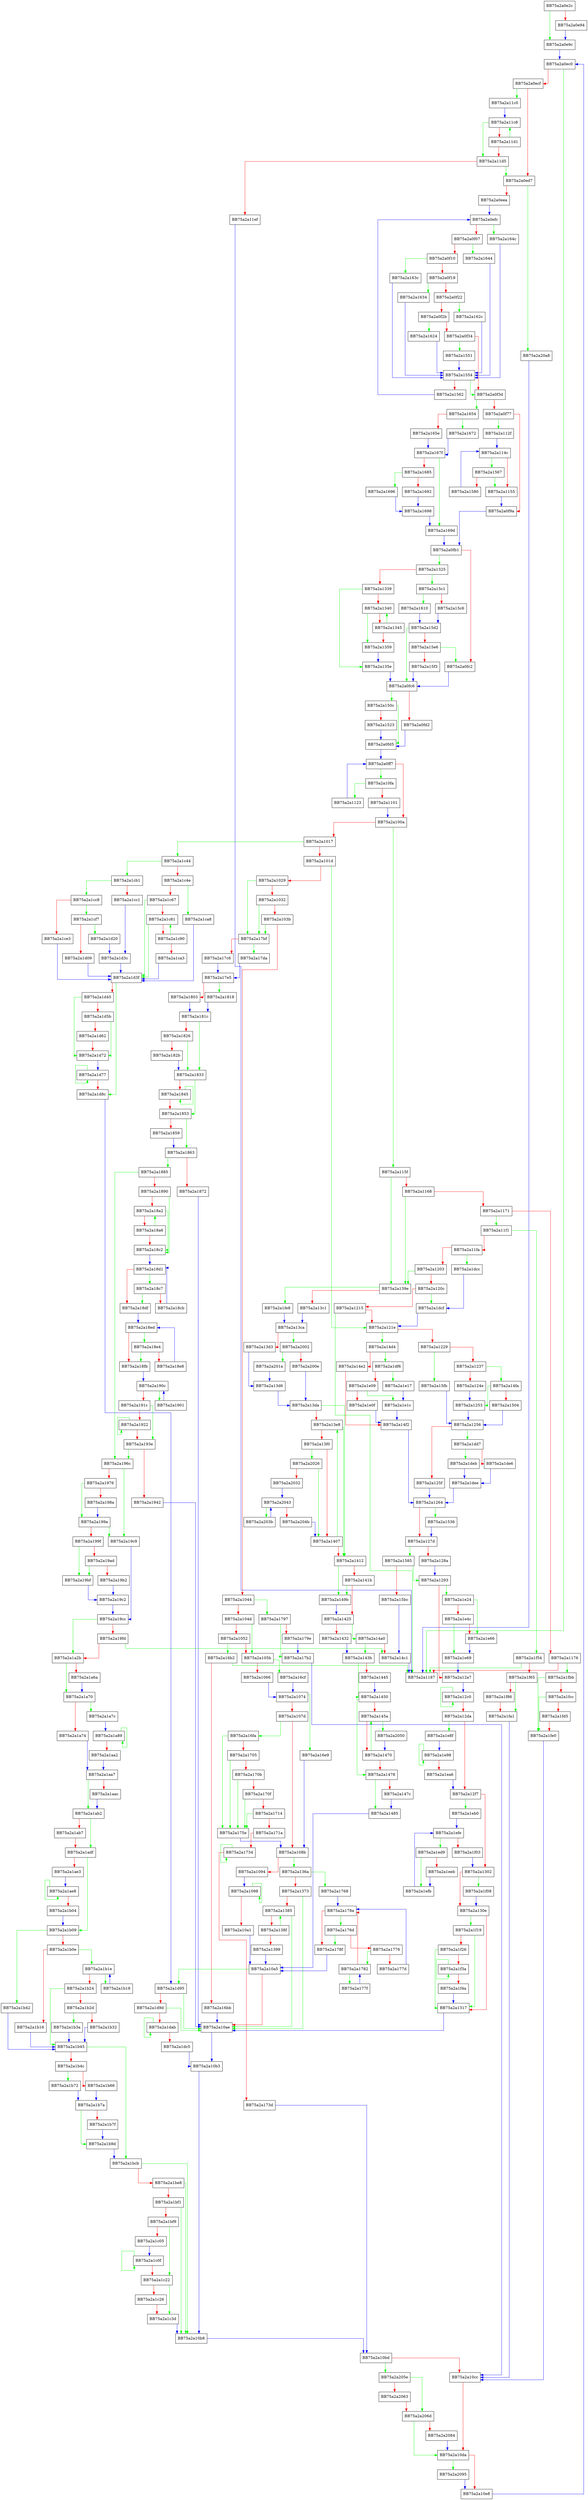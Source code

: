 digraph sqlite3_str_vappendf {
  node [shape="box"];
  graph [splines=ortho];
  BB75a2a0e2c -> BB75a2a0e9c [color="green"];
  BB75a2a0e2c -> BB75a2a0e94 [color="red"];
  BB75a2a0e94 -> BB75a2a0e9c [color="blue"];
  BB75a2a0e9c -> BB75a2a0ec0 [color="blue"];
  BB75a2a0ec0 -> BB75a2a1187 [color="green"];
  BB75a2a0ec0 -> BB75a2a0ecf [color="red"];
  BB75a2a0ecf -> BB75a2a11c0 [color="green"];
  BB75a2a0ecf -> BB75a2a0ed7 [color="red"];
  BB75a2a0ed7 -> BB75a2a20a8 [color="green"];
  BB75a2a0ed7 -> BB75a2a0eea [color="red"];
  BB75a2a0eea -> BB75a2a0efc [color="blue"];
  BB75a2a0efc -> BB75a2a164c [color="green"];
  BB75a2a0efc -> BB75a2a0f07 [color="red"];
  BB75a2a0f07 -> BB75a2a1644 [color="green"];
  BB75a2a0f07 -> BB75a2a0f10 [color="red"];
  BB75a2a0f10 -> BB75a2a163c [color="green"];
  BB75a2a0f10 -> BB75a2a0f19 [color="red"];
  BB75a2a0f19 -> BB75a2a1634 [color="green"];
  BB75a2a0f19 -> BB75a2a0f22 [color="red"];
  BB75a2a0f22 -> BB75a2a162c [color="green"];
  BB75a2a0f22 -> BB75a2a0f2b [color="red"];
  BB75a2a0f2b -> BB75a2a1624 [color="green"];
  BB75a2a0f2b -> BB75a2a0f34 [color="red"];
  BB75a2a0f34 -> BB75a2a1551 [color="green"];
  BB75a2a0f34 -> BB75a2a0f3d [color="red"];
  BB75a2a0f3d -> BB75a2a1654 [color="green"];
  BB75a2a0f3d -> BB75a2a0f77 [color="red"];
  BB75a2a0f77 -> BB75a2a112f [color="green"];
  BB75a2a0f77 -> BB75a2a0f9a [color="red"];
  BB75a2a0f9a -> BB75a2a0fb1 [color="blue"];
  BB75a2a0fb1 -> BB75a2a1325 [color="green"];
  BB75a2a0fb1 -> BB75a2a0fc2 [color="red"];
  BB75a2a0fc2 -> BB75a2a0fc6 [color="blue"];
  BB75a2a0fc6 -> BB75a2a150c [color="green"];
  BB75a2a0fc6 -> BB75a2a0fd2 [color="red"];
  BB75a2a0fd2 -> BB75a2a0fd5 [color="blue"];
  BB75a2a0fd5 -> BB75a2a0ff7 [color="blue"];
  BB75a2a0ff7 -> BB75a2a10fa [color="green"];
  BB75a2a0ff7 -> BB75a2a100a [color="red"];
  BB75a2a100a -> BB75a2a115f [color="green"];
  BB75a2a100a -> BB75a2a1017 [color="red"];
  BB75a2a1017 -> BB75a2a1c44 [color="green"];
  BB75a2a1017 -> BB75a2a101d [color="red"];
  BB75a2a101d -> BB75a2a121e [color="green"];
  BB75a2a101d -> BB75a2a1029 [color="red"];
  BB75a2a1029 -> BB75a2a17bf [color="green"];
  BB75a2a1029 -> BB75a2a1032 [color="red"];
  BB75a2a1032 -> BB75a2a17bf [color="green"];
  BB75a2a1032 -> BB75a2a103b [color="red"];
  BB75a2a103b -> BB75a2a17bf [color="green"];
  BB75a2a103b -> BB75a2a1044 [color="red"];
  BB75a2a1044 -> BB75a2a1797 [color="green"];
  BB75a2a1044 -> BB75a2a104d [color="red"];
  BB75a2a104d -> BB75a2a105b [color="green"];
  BB75a2a104d -> BB75a2a1052 [color="red"];
  BB75a2a1052 -> BB75a2a16b2 [color="green"];
  BB75a2a1052 -> BB75a2a105b [color="red"];
  BB75a2a105b -> BB75a2a16cf [color="green"];
  BB75a2a105b -> BB75a2a1066 [color="red"];
  BB75a2a1066 -> BB75a2a1074 [color="blue"];
  BB75a2a1074 -> BB75a2a16e9 [color="green"];
  BB75a2a1074 -> BB75a2a107d [color="red"];
  BB75a2a107d -> BB75a2a16fa [color="green"];
  BB75a2a107d -> BB75a2a108b [color="red"];
  BB75a2a108b -> BB75a2a136a [color="green"];
  BB75a2a108b -> BB75a2a1094 [color="red"];
  BB75a2a1094 -> BB75a2a1098 [color="blue"];
  BB75a2a1098 -> BB75a2a1098 [color="green"];
  BB75a2a1098 -> BB75a2a10a1 [color="red"];
  BB75a2a10a1 -> BB75a2a10a5 [color="blue"];
  BB75a2a10a5 -> BB75a2a1d95 [color="green"];
  BB75a2a10a5 -> BB75a2a10ae [color="red"];
  BB75a2a10ae -> BB75a2a10b3 [color="blue"];
  BB75a2a10b3 -> BB75a2a10b8 [color="blue"];
  BB75a2a10b8 -> BB75a2a10bd [color="blue"];
  BB75a2a10bd -> BB75a2a205e [color="green"];
  BB75a2a10bd -> BB75a2a10cc [color="red"];
  BB75a2a10cc -> BB75a2a10da [color="red"];
  BB75a2a10da -> BB75a2a2095 [color="green"];
  BB75a2a10da -> BB75a2a10e8 [color="red"];
  BB75a2a10e8 -> BB75a2a0ec0 [color="blue"];
  BB75a2a10fa -> BB75a2a1123 [color="green"];
  BB75a2a10fa -> BB75a2a1101 [color="red"];
  BB75a2a1101 -> BB75a2a100a [color="blue"];
  BB75a2a1123 -> BB75a2a0ff7 [color="blue"];
  BB75a2a112f -> BB75a2a114c [color="blue"];
  BB75a2a114c -> BB75a2a1567 [color="green"];
  BB75a2a114c -> BB75a2a1155 [color="red"];
  BB75a2a1155 -> BB75a2a0f9a [color="blue"];
  BB75a2a115f -> BB75a2a139e [color="green"];
  BB75a2a115f -> BB75a2a1168 [color="red"];
  BB75a2a1168 -> BB75a2a139e [color="green"];
  BB75a2a1168 -> BB75a2a1171 [color="red"];
  BB75a2a1171 -> BB75a2a11f1 [color="green"];
  BB75a2a1171 -> BB75a2a1176 [color="red"];
  BB75a2a1176 -> BB75a2a1fbb [color="green"];
  BB75a2a1176 -> BB75a2a1187 [color="red"];
  BB75a2a11c0 -> BB75a2a11c8 [color="blue"];
  BB75a2a11c8 -> BB75a2a11d5 [color="green"];
  BB75a2a11c8 -> BB75a2a11d1 [color="red"];
  BB75a2a11d1 -> BB75a2a11c8 [color="green"];
  BB75a2a11d1 -> BB75a2a11d5 [color="red"];
  BB75a2a11d5 -> BB75a2a0ed7 [color="green"];
  BB75a2a11d5 -> BB75a2a11ef [color="red"];
  BB75a2a11ef -> BB75a2a1187 [color="blue"];
  BB75a2a11f1 -> BB75a2a1f54 [color="green"];
  BB75a2a11f1 -> BB75a2a11fa [color="red"];
  BB75a2a11fa -> BB75a2a1dcc [color="green"];
  BB75a2a11fa -> BB75a2a1203 [color="red"];
  BB75a2a1203 -> BB75a2a139e [color="green"];
  BB75a2a1203 -> BB75a2a120c [color="red"];
  BB75a2a120c -> BB75a2a1dcf [color="green"];
  BB75a2a120c -> BB75a2a1215 [color="red"];
  BB75a2a1215 -> BB75a2a1187 [color="green"];
  BB75a2a1215 -> BB75a2a121e [color="red"];
  BB75a2a121e -> BB75a2a14d4 [color="green"];
  BB75a2a121e -> BB75a2a1229 [color="red"];
  BB75a2a1229 -> BB75a2a15fb [color="green"];
  BB75a2a1229 -> BB75a2a1237 [color="red"];
  BB75a2a1237 -> BB75a2a14fa [color="green"];
  BB75a2a1237 -> BB75a2a124e [color="red"];
  BB75a2a124e -> BB75a2a1253 [color="blue"];
  BB75a2a1253 -> BB75a2a1256 [color="blue"];
  BB75a2a1256 -> BB75a2a1dd7 [color="green"];
  BB75a2a1256 -> BB75a2a125f [color="red"];
  BB75a2a125f -> BB75a2a1264 [color="blue"];
  BB75a2a1264 -> BB75a2a1536 [color="green"];
  BB75a2a1264 -> BB75a2a127d [color="red"];
  BB75a2a127d -> BB75a2a1585 [color="green"];
  BB75a2a127d -> BB75a2a128a [color="red"];
  BB75a2a128a -> BB75a2a1293 [color="blue"];
  BB75a2a1293 -> BB75a2a1e24 [color="green"];
  BB75a2a1293 -> BB75a2a12a7 [color="red"];
  BB75a2a12a7 -> BB75a2a12c0 [color="blue"];
  BB75a2a12c0 -> BB75a2a12c0 [color="green"];
  BB75a2a12c0 -> BB75a2a12da [color="red"];
  BB75a2a12da -> BB75a2a1e8f [color="green"];
  BB75a2a12da -> BB75a2a12f7 [color="red"];
  BB75a2a12f7 -> BB75a2a1eb0 [color="green"];
  BB75a2a12f7 -> BB75a2a1302 [color="red"];
  BB75a2a1302 -> BB75a2a1f08 [color="green"];
  BB75a2a1302 -> BB75a2a130e [color="red"];
  BB75a2a130e -> BB75a2a1f19 [color="green"];
  BB75a2a130e -> BB75a2a1317 [color="red"];
  BB75a2a1317 -> BB75a2a10ae [color="blue"];
  BB75a2a1325 -> BB75a2a15c1 [color="green"];
  BB75a2a1325 -> BB75a2a1339 [color="red"];
  BB75a2a1339 -> BB75a2a135e [color="green"];
  BB75a2a1339 -> BB75a2a1340 [color="red"];
  BB75a2a1340 -> BB75a2a1359 [color="green"];
  BB75a2a1340 -> BB75a2a1345 [color="red"];
  BB75a2a1345 -> BB75a2a1340 [color="green"];
  BB75a2a1345 -> BB75a2a1359 [color="red"];
  BB75a2a1359 -> BB75a2a135e [color="blue"];
  BB75a2a135e -> BB75a2a0fc6 [color="blue"];
  BB75a2a136a -> BB75a2a1768 [color="green"];
  BB75a2a136a -> BB75a2a1373 [color="red"];
  BB75a2a1373 -> BB75a2a10ae [color="green"];
  BB75a2a1373 -> BB75a2a1385 [color="red"];
  BB75a2a1385 -> BB75a2a10ae [color="green"];
  BB75a2a1385 -> BB75a2a138f [color="red"];
  BB75a2a138f -> BB75a2a1385 [color="green"];
  BB75a2a138f -> BB75a2a1399 [color="red"];
  BB75a2a1399 -> BB75a2a10a5 [color="blue"];
  BB75a2a139e -> BB75a2a1fe8 [color="green"];
  BB75a2a139e -> BB75a2a13c1 [color="red"];
  BB75a2a13c1 -> BB75a2a13ca [color="blue"];
  BB75a2a13ca -> BB75a2a2002 [color="green"];
  BB75a2a13ca -> BB75a2a13d3 [color="red"];
  BB75a2a13d3 -> BB75a2a13d6 [color="blue"];
  BB75a2a13d6 -> BB75a2a13da [color="blue"];
  BB75a2a13da -> BB75a2a1412 [color="green"];
  BB75a2a13da -> BB75a2a13e8 [color="red"];
  BB75a2a13e8 -> BB75a2a1412 [color="green"];
  BB75a2a13e8 -> BB75a2a13f0 [color="red"];
  BB75a2a13f0 -> BB75a2a2026 [color="green"];
  BB75a2a13f0 -> BB75a2a1407 [color="red"];
  BB75a2a1407 -> BB75a2a13e8 [color="green"];
  BB75a2a1407 -> BB75a2a1412 [color="red"];
  BB75a2a1412 -> BB75a2a149b [color="green"];
  BB75a2a1412 -> BB75a2a141b [color="red"];
  BB75a2a141b -> BB75a2a149b [color="green"];
  BB75a2a141b -> BB75a2a1425 [color="red"];
  BB75a2a1425 -> BB75a2a14a0 [color="green"];
  BB75a2a1425 -> BB75a2a1432 [color="red"];
  BB75a2a1432 -> BB75a2a143b [color="blue"];
  BB75a2a143b -> BB75a2a1450 [color="green"];
  BB75a2a143b -> BB75a2a1445 [color="red"];
  BB75a2a1445 -> BB75a2a1450 [color="blue"];
  BB75a2a1450 -> BB75a2a1478 [color="green"];
  BB75a2a1450 -> BB75a2a145a [color="red"];
  BB75a2a145a -> BB75a2a2050 [color="green"];
  BB75a2a145a -> BB75a2a1470 [color="red"];
  BB75a2a1470 -> BB75a2a145a [color="green"];
  BB75a2a1470 -> BB75a2a1478 [color="red"];
  BB75a2a1478 -> BB75a2a1485 [color="green"];
  BB75a2a1478 -> BB75a2a147c [color="red"];
  BB75a2a147c -> BB75a2a1485 [color="blue"];
  BB75a2a1485 -> BB75a2a10a5 [color="blue"];
  BB75a2a149b -> BB75a2a1425 [color="blue"];
  BB75a2a14a0 -> BB75a2a143b [color="green"];
  BB75a2a14a0 -> BB75a2a14c1 [color="red"];
  BB75a2a14c1 -> BB75a2a1187 [color="blue"];
  BB75a2a14d4 -> BB75a2a1df6 [color="green"];
  BB75a2a14d4 -> BB75a2a14e2 [color="red"];
  BB75a2a14e2 -> BB75a2a14f2 [color="red"];
  BB75a2a14f2 -> BB75a2a1264 [color="blue"];
  BB75a2a14fa -> BB75a2a1253 [color="green"];
  BB75a2a14fa -> BB75a2a1504 [color="red"];
  BB75a2a1504 -> BB75a2a1256 [color="blue"];
  BB75a2a150c -> BB75a2a0fd5 [color="green"];
  BB75a2a150c -> BB75a2a1523 [color="red"];
  BB75a2a1523 -> BB75a2a0fd5 [color="blue"];
  BB75a2a1536 -> BB75a2a127d [color="blue"];
  BB75a2a1551 -> BB75a2a1554 [color="blue"];
  BB75a2a1554 -> BB75a2a0f3d [color="green"];
  BB75a2a1554 -> BB75a2a1562 [color="red"];
  BB75a2a1562 -> BB75a2a0efc [color="blue"];
  BB75a2a1567 -> BB75a2a1155 [color="green"];
  BB75a2a1567 -> BB75a2a1580 [color="red"];
  BB75a2a1580 -> BB75a2a114c [color="blue"];
  BB75a2a1585 -> BB75a2a1293 [color="green"];
  BB75a2a1585 -> BB75a2a15bc [color="red"];
  BB75a2a15bc -> BB75a2a14c1 [color="blue"];
  BB75a2a15c1 -> BB75a2a1610 [color="green"];
  BB75a2a15c1 -> BB75a2a15c6 [color="red"];
  BB75a2a15c6 -> BB75a2a15d2 [color="blue"];
  BB75a2a15d2 -> BB75a2a0fc6 [color="green"];
  BB75a2a15d2 -> BB75a2a15e6 [color="red"];
  BB75a2a15e6 -> BB75a2a0fc2 [color="green"];
  BB75a2a15e6 -> BB75a2a15f3 [color="red"];
  BB75a2a15f3 -> BB75a2a0fc6 [color="blue"];
  BB75a2a15fb -> BB75a2a1256 [color="blue"];
  BB75a2a1610 -> BB75a2a15d2 [color="blue"];
  BB75a2a1624 -> BB75a2a1554 [color="blue"];
  BB75a2a162c -> BB75a2a1554 [color="blue"];
  BB75a2a1634 -> BB75a2a1554 [color="blue"];
  BB75a2a163c -> BB75a2a1554 [color="blue"];
  BB75a2a1644 -> BB75a2a1554 [color="blue"];
  BB75a2a164c -> BB75a2a1554 [color="blue"];
  BB75a2a1654 -> BB75a2a1672 [color="green"];
  BB75a2a1654 -> BB75a2a165e [color="red"];
  BB75a2a165e -> BB75a2a167f [color="blue"];
  BB75a2a1672 -> BB75a2a167f [color="blue"];
  BB75a2a167f -> BB75a2a169d [color="green"];
  BB75a2a167f -> BB75a2a1685 [color="red"];
  BB75a2a1685 -> BB75a2a1696 [color="green"];
  BB75a2a1685 -> BB75a2a1692 [color="red"];
  BB75a2a1692 -> BB75a2a1698 [color="blue"];
  BB75a2a1696 -> BB75a2a1698 [color="blue"];
  BB75a2a1698 -> BB75a2a169d [color="blue"];
  BB75a2a169d -> BB75a2a0fb1 [color="blue"];
  BB75a2a16b2 -> BB75a2a1187 [color="green"];
  BB75a2a16b2 -> BB75a2a16bb [color="red"];
  BB75a2a16bb -> BB75a2a10ae [color="blue"];
  BB75a2a16cf -> BB75a2a1074 [color="blue"];
  BB75a2a16e9 -> BB75a2a108b [color="blue"];
  BB75a2a16fa -> BB75a2a175e [color="green"];
  BB75a2a16fa -> BB75a2a1705 [color="red"];
  BB75a2a1705 -> BB75a2a175e [color="green"];
  BB75a2a1705 -> BB75a2a170b [color="red"];
  BB75a2a170b -> BB75a2a175e [color="green"];
  BB75a2a170b -> BB75a2a170f [color="red"];
  BB75a2a170f -> BB75a2a175e [color="green"];
  BB75a2a170f -> BB75a2a1714 [color="red"];
  BB75a2a1714 -> BB75a2a175e [color="green"];
  BB75a2a1714 -> BB75a2a171a [color="red"];
  BB75a2a171a -> BB75a2a1734 [color="red"];
  BB75a2a1734 -> BB75a2a1734 [color="green"];
  BB75a2a1734 -> BB75a2a173d [color="red"];
  BB75a2a173d -> BB75a2a10bd [color="blue"];
  BB75a2a175e -> BB75a2a108b [color="blue"];
  BB75a2a1768 -> BB75a2a178a [color="blue"];
  BB75a2a176d -> BB75a2a178f [color="green"];
  BB75a2a176d -> BB75a2a1776 [color="red"];
  BB75a2a1776 -> BB75a2a1782 [color="green"];
  BB75a2a1776 -> BB75a2a177d [color="red"];
  BB75a2a177d -> BB75a2a178a [color="blue"];
  BB75a2a177f -> BB75a2a1782 [color="blue"];
  BB75a2a1782 -> BB75a2a177f [color="green"];
  BB75a2a1782 -> BB75a2a178a [color="red"];
  BB75a2a178a -> BB75a2a176d [color="green"];
  BB75a2a178a -> BB75a2a178f [color="red"];
  BB75a2a178f -> BB75a2a10a5 [color="blue"];
  BB75a2a1797 -> BB75a2a17b2 [color="green"];
  BB75a2a1797 -> BB75a2a179e [color="red"];
  BB75a2a179e -> BB75a2a17b2 [color="blue"];
  BB75a2a17b2 -> BB75a2a10cc [color="blue"];
  BB75a2a17bf -> BB75a2a17da [color="green"];
  BB75a2a17bf -> BB75a2a17c6 [color="red"];
  BB75a2a17c6 -> BB75a2a17e5 [color="blue"];
  BB75a2a17da -> BB75a2a17e5 [color="blue"];
  BB75a2a17e5 -> BB75a2a1818 [color="green"];
  BB75a2a17e5 -> BB75a2a1803 [color="red"];
  BB75a2a1803 -> BB75a2a181c [color="blue"];
  BB75a2a1818 -> BB75a2a181c [color="blue"];
  BB75a2a181c -> BB75a2a1833 [color="green"];
  BB75a2a181c -> BB75a2a1826 [color="red"];
  BB75a2a1826 -> BB75a2a1833 [color="green"];
  BB75a2a1826 -> BB75a2a182b [color="red"];
  BB75a2a182b -> BB75a2a1833 [color="blue"];
  BB75a2a1833 -> BB75a2a1853 [color="green"];
  BB75a2a1833 -> BB75a2a1845 [color="red"];
  BB75a2a1845 -> BB75a2a1845 [color="green"];
  BB75a2a1845 -> BB75a2a1853 [color="red"];
  BB75a2a1853 -> BB75a2a1863 [color="green"];
  BB75a2a1853 -> BB75a2a1859 [color="red"];
  BB75a2a1859 -> BB75a2a1863 [color="blue"];
  BB75a2a1863 -> BB75a2a1885 [color="green"];
  BB75a2a1863 -> BB75a2a1872 [color="red"];
  BB75a2a1872 -> BB75a2a10ae [color="blue"];
  BB75a2a1885 -> BB75a2a196c [color="green"];
  BB75a2a1885 -> BB75a2a1890 [color="red"];
  BB75a2a1890 -> BB75a2a18c2 [color="green"];
  BB75a2a1890 -> BB75a2a18a2 [color="red"];
  BB75a2a18a2 -> BB75a2a18c2 [color="green"];
  BB75a2a18a2 -> BB75a2a18a6 [color="red"];
  BB75a2a18a6 -> BB75a2a18a2 [color="green"];
  BB75a2a18a6 -> BB75a2a18c2 [color="red"];
  BB75a2a18c2 -> BB75a2a18d1 [color="blue"];
  BB75a2a18c7 -> BB75a2a18df [color="green"];
  BB75a2a18c7 -> BB75a2a18cb [color="red"];
  BB75a2a18cb -> BB75a2a18d1 [color="blue"];
  BB75a2a18d1 -> BB75a2a18c7 [color="green"];
  BB75a2a18d1 -> BB75a2a18df [color="red"];
  BB75a2a18df -> BB75a2a18ed [color="blue"];
  BB75a2a18e4 -> BB75a2a18fb [color="green"];
  BB75a2a18e4 -> BB75a2a18e8 [color="red"];
  BB75a2a18e8 -> BB75a2a18ed [color="blue"];
  BB75a2a18ed -> BB75a2a18e4 [color="green"];
  BB75a2a18ed -> BB75a2a18fb [color="red"];
  BB75a2a18fb -> BB75a2a190c [color="blue"];
  BB75a2a1901 -> BB75a2a190c [color="blue"];
  BB75a2a190c -> BB75a2a1901 [color="green"];
  BB75a2a190c -> BB75a2a191c [color="red"];
  BB75a2a191c -> BB75a2a193e [color="green"];
  BB75a2a191c -> BB75a2a1922 [color="red"];
  BB75a2a1922 -> BB75a2a1922 [color="green"];
  BB75a2a1922 -> BB75a2a193e [color="red"];
  BB75a2a193e -> BB75a2a196c [color="green"];
  BB75a2a193e -> BB75a2a1942 [color="red"];
  BB75a2a1942 -> BB75a2a10ae [color="blue"];
  BB75a2a196c -> BB75a2a19c9 [color="green"];
  BB75a2a196c -> BB75a2a1976 [color="red"];
  BB75a2a1976 -> BB75a2a199a [color="green"];
  BB75a2a1976 -> BB75a2a198a [color="red"];
  BB75a2a198a -> BB75a2a199a [color="blue"];
  BB75a2a199a -> BB75a2a19c9 [color="green"];
  BB75a2a199a -> BB75a2a199f [color="red"];
  BB75a2a199f -> BB75a2a19bf [color="green"];
  BB75a2a199f -> BB75a2a19ad [color="red"];
  BB75a2a19ad -> BB75a2a19bf [color="green"];
  BB75a2a19ad -> BB75a2a19b2 [color="red"];
  BB75a2a19b2 -> BB75a2a19c2 [color="blue"];
  BB75a2a19bf -> BB75a2a19c2 [color="blue"];
  BB75a2a19c2 -> BB75a2a19cc [color="blue"];
  BB75a2a19c9 -> BB75a2a19cc [color="blue"];
  BB75a2a19cc -> BB75a2a1a2b [color="green"];
  BB75a2a19cc -> BB75a2a19fd [color="red"];
  BB75a2a19fd -> BB75a2a14c1 [color="green"];
  BB75a2a19fd -> BB75a2a1a2b [color="red"];
  BB75a2a1a2b -> BB75a2a1a70 [color="green"];
  BB75a2a1a2b -> BB75a2a1a6a [color="red"];
  BB75a2a1a6a -> BB75a2a1a70 [color="blue"];
  BB75a2a1a70 -> BB75a2a1a7c [color="green"];
  BB75a2a1a70 -> BB75a2a1a74 [color="red"];
  BB75a2a1a74 -> BB75a2a1aa7 [color="blue"];
  BB75a2a1a7c -> BB75a2a1a89 [color="blue"];
  BB75a2a1a89 -> BB75a2a1a89 [color="green"];
  BB75a2a1a89 -> BB75a2a1aa2 [color="red"];
  BB75a2a1aa2 -> BB75a2a1aa7 [color="blue"];
  BB75a2a1aa7 -> BB75a2a1ab2 [color="green"];
  BB75a2a1aa7 -> BB75a2a1aac [color="red"];
  BB75a2a1aac -> BB75a2a1ab2 [color="blue"];
  BB75a2a1ab2 -> BB75a2a1adf [color="green"];
  BB75a2a1ab2 -> BB75a2a1ab7 [color="red"];
  BB75a2a1ab7 -> BB75a2a1adf [color="red"];
  BB75a2a1adf -> BB75a2a1b09 [color="green"];
  BB75a2a1adf -> BB75a2a1ae3 [color="red"];
  BB75a2a1ae3 -> BB75a2a1ae8 [color="blue"];
  BB75a2a1ae8 -> BB75a2a1ae8 [color="green"];
  BB75a2a1ae8 -> BB75a2a1b04 [color="red"];
  BB75a2a1b04 -> BB75a2a1b09 [color="blue"];
  BB75a2a1b09 -> BB75a2a1b42 [color="green"];
  BB75a2a1b09 -> BB75a2a1b0e [color="red"];
  BB75a2a1b0e -> BB75a2a1b1e [color="green"];
  BB75a2a1b0e -> BB75a2a1b16 [color="red"];
  BB75a2a1b16 -> BB75a2a1b45 [color="blue"];
  BB75a2a1b18 -> BB75a2a1b1e [color="blue"];
  BB75a2a1b1e -> BB75a2a1b18 [color="green"];
  BB75a2a1b1e -> BB75a2a1b24 [color="red"];
  BB75a2a1b24 -> BB75a2a1b45 [color="green"];
  BB75a2a1b24 -> BB75a2a1b2d [color="red"];
  BB75a2a1b2d -> BB75a2a1b3a [color="green"];
  BB75a2a1b2d -> BB75a2a1b32 [color="red"];
  BB75a2a1b32 -> BB75a2a1b45 [color="blue"];
  BB75a2a1b3a -> BB75a2a1b45 [color="blue"];
  BB75a2a1b42 -> BB75a2a1b45 [color="blue"];
  BB75a2a1b45 -> BB75a2a1bcb [color="green"];
  BB75a2a1b45 -> BB75a2a1b4c [color="red"];
  BB75a2a1b4c -> BB75a2a1b72 [color="green"];
  BB75a2a1b4c -> BB75a2a1b66 [color="red"];
  BB75a2a1b66 -> BB75a2a1b7a [color="blue"];
  BB75a2a1b72 -> BB75a2a1b7a [color="blue"];
  BB75a2a1b7a -> BB75a2a1b9d [color="green"];
  BB75a2a1b7a -> BB75a2a1b7f [color="red"];
  BB75a2a1b7f -> BB75a2a1b9d [color="blue"];
  BB75a2a1b9d -> BB75a2a1bcb [color="blue"];
  BB75a2a1bcb -> BB75a2a10b8 [color="green"];
  BB75a2a1bcb -> BB75a2a1be8 [color="red"];
  BB75a2a1be8 -> BB75a2a10b8 [color="green"];
  BB75a2a1be8 -> BB75a2a1bf1 [color="red"];
  BB75a2a1bf1 -> BB75a2a10b8 [color="green"];
  BB75a2a1bf1 -> BB75a2a1bf9 [color="red"];
  BB75a2a1bf9 -> BB75a2a1c22 [color="green"];
  BB75a2a1bf9 -> BB75a2a1c05 [color="red"];
  BB75a2a1c05 -> BB75a2a1c0f [color="blue"];
  BB75a2a1c0f -> BB75a2a1c0f [color="green"];
  BB75a2a1c0f -> BB75a2a1c22 [color="red"];
  BB75a2a1c22 -> BB75a2a1c3d [color="green"];
  BB75a2a1c22 -> BB75a2a1c26 [color="red"];
  BB75a2a1c26 -> BB75a2a1c3d [color="red"];
  BB75a2a1c3d -> BB75a2a10b8 [color="blue"];
  BB75a2a1c44 -> BB75a2a1cb1 [color="green"];
  BB75a2a1c44 -> BB75a2a1c4e [color="red"];
  BB75a2a1c4e -> BB75a2a1ca8 [color="green"];
  BB75a2a1c4e -> BB75a2a1c67 [color="red"];
  BB75a2a1c67 -> BB75a2a1d3f [color="green"];
  BB75a2a1c67 -> BB75a2a1c81 [color="red"];
  BB75a2a1c81 -> BB75a2a1d3f [color="green"];
  BB75a2a1c81 -> BB75a2a1c90 [color="red"];
  BB75a2a1c90 -> BB75a2a1c81 [color="green"];
  BB75a2a1c90 -> BB75a2a1ca3 [color="red"];
  BB75a2a1ca3 -> BB75a2a1d3f [color="blue"];
  BB75a2a1ca8 -> BB75a2a1d3f [color="blue"];
  BB75a2a1cb1 -> BB75a2a1cc8 [color="green"];
  BB75a2a1cb1 -> BB75a2a1cc1 [color="red"];
  BB75a2a1cc1 -> BB75a2a1d3c [color="blue"];
  BB75a2a1cc8 -> BB75a2a1cf7 [color="green"];
  BB75a2a1cc8 -> BB75a2a1ce3 [color="red"];
  BB75a2a1ce3 -> BB75a2a1d3f [color="blue"];
  BB75a2a1cf7 -> BB75a2a1d20 [color="green"];
  BB75a2a1cf7 -> BB75a2a1d09 [color="red"];
  BB75a2a1d09 -> BB75a2a1d3f [color="blue"];
  BB75a2a1d20 -> BB75a2a1d3c [color="blue"];
  BB75a2a1d3c -> BB75a2a1d3f [color="blue"];
  BB75a2a1d3f -> BB75a2a1d8c [color="green"];
  BB75a2a1d3f -> BB75a2a1d45 [color="red"];
  BB75a2a1d45 -> BB75a2a1d72 [color="green"];
  BB75a2a1d45 -> BB75a2a1d5b [color="red"];
  BB75a2a1d5b -> BB75a2a1d72 [color="green"];
  BB75a2a1d5b -> BB75a2a1d62 [color="red"];
  BB75a2a1d62 -> BB75a2a1d72 [color="red"];
  BB75a2a1d72 -> BB75a2a1d77 [color="blue"];
  BB75a2a1d77 -> BB75a2a1d77 [color="green"];
  BB75a2a1d77 -> BB75a2a1d8c [color="red"];
  BB75a2a1d8c -> BB75a2a1d95 [color="blue"];
  BB75a2a1d95 -> BB75a2a10ae [color="green"];
  BB75a2a1d95 -> BB75a2a1d9d [color="red"];
  BB75a2a1d9d -> BB75a2a10ae [color="green"];
  BB75a2a1d9d -> BB75a2a1dab [color="red"];
  BB75a2a1dab -> BB75a2a1dab [color="green"];
  BB75a2a1dab -> BB75a2a1dc5 [color="red"];
  BB75a2a1dc5 -> BB75a2a10b3 [color="blue"];
  BB75a2a1dcc -> BB75a2a1dcf [color="blue"];
  BB75a2a1dcf -> BB75a2a121e [color="blue"];
  BB75a2a1dd7 -> BB75a2a1deb [color="green"];
  BB75a2a1dd7 -> BB75a2a1de6 [color="red"];
  BB75a2a1de6 -> BB75a2a1dee [color="blue"];
  BB75a2a1deb -> BB75a2a1dee [color="blue"];
  BB75a2a1dee -> BB75a2a1264 [color="blue"];
  BB75a2a1df6 -> BB75a2a1e17 [color="green"];
  BB75a2a1df6 -> BB75a2a1e09 [color="red"];
  BB75a2a1e09 -> BB75a2a1e1c [color="green"];
  BB75a2a1e09 -> BB75a2a1e0f [color="red"];
  BB75a2a1e0f -> BB75a2a14f2 [color="blue"];
  BB75a2a1e17 -> BB75a2a1e1c [color="blue"];
  BB75a2a1e1c -> BB75a2a14f2 [color="blue"];
  BB75a2a1e24 -> BB75a2a1e66 [color="green"];
  BB75a2a1e24 -> BB75a2a1e4c [color="red"];
  BB75a2a1e4c -> BB75a2a1e69 [color="green"];
  BB75a2a1e4c -> BB75a2a1e66 [color="red"];
  BB75a2a1e66 -> BB75a2a1e69 [color="blue"];
  BB75a2a1e69 -> BB75a2a12a7 [color="blue"];
  BB75a2a1e8f -> BB75a2a1e98 [color="blue"];
  BB75a2a1e98 -> BB75a2a1e98 [color="green"];
  BB75a2a1e98 -> BB75a2a1ea6 [color="red"];
  BB75a2a1ea6 -> BB75a2a12f7 [color="blue"];
  BB75a2a1eb0 -> BB75a2a1efe [color="blue"];
  BB75a2a1ed9 -> BB75a2a1efb [color="green"];
  BB75a2a1ed9 -> BB75a2a1eeb [color="red"];
  BB75a2a1eeb -> BB75a2a1efb [color="blue"];
  BB75a2a1efb -> BB75a2a1efe [color="blue"];
  BB75a2a1efe -> BB75a2a1ed9 [color="green"];
  BB75a2a1efe -> BB75a2a1f03 [color="red"];
  BB75a2a1f03 -> BB75a2a1302 [color="blue"];
  BB75a2a1f08 -> BB75a2a130e [color="blue"];
  BB75a2a1f19 -> BB75a2a1317 [color="green"];
  BB75a2a1f19 -> BB75a2a1f26 [color="red"];
  BB75a2a1f26 -> BB75a2a1317 [color="green"];
  BB75a2a1f26 -> BB75a2a1f3a [color="red"];
  BB75a2a1f3a -> BB75a2a1f3a [color="green"];
  BB75a2a1f3a -> BB75a2a1f4a [color="red"];
  BB75a2a1f4a -> BB75a2a1317 [color="blue"];
  BB75a2a1f54 -> BB75a2a1187 [color="green"];
  BB75a2a1f54 -> BB75a2a1f65 [color="red"];
  BB75a2a1f65 -> BB75a2a1fa1 [color="green"];
  BB75a2a1f65 -> BB75a2a1f86 [color="red"];
  BB75a2a1f86 -> BB75a2a1fa1 [color="red"];
  BB75a2a1fa1 -> BB75a2a10cc [color="blue"];
  BB75a2a1fbb -> BB75a2a1fe0 [color="green"];
  BB75a2a1fbb -> BB75a2a1fcc [color="red"];
  BB75a2a1fcc -> BB75a2a1fe0 [color="green"];
  BB75a2a1fcc -> BB75a2a1fd5 [color="red"];
  BB75a2a1fd5 -> BB75a2a1fe0 [color="red"];
  BB75a2a1fe0 -> BB75a2a10cc [color="blue"];
  BB75a2a1fe8 -> BB75a2a13ca [color="blue"];
  BB75a2a2002 -> BB75a2a201a [color="green"];
  BB75a2a2002 -> BB75a2a200e [color="red"];
  BB75a2a200e -> BB75a2a13da [color="blue"];
  BB75a2a201a -> BB75a2a13d6 [color="blue"];
  BB75a2a2026 -> BB75a2a1407 [color="green"];
  BB75a2a2026 -> BB75a2a2032 [color="red"];
  BB75a2a2032 -> BB75a2a2043 [color="blue"];
  BB75a2a203b -> BB75a2a2043 [color="blue"];
  BB75a2a2043 -> BB75a2a203b [color="green"];
  BB75a2a2043 -> BB75a2a204b [color="red"];
  BB75a2a204b -> BB75a2a1407 [color="blue"];
  BB75a2a2050 -> BB75a2a1470 [color="blue"];
  BB75a2a205e -> BB75a2a206d [color="green"];
  BB75a2a205e -> BB75a2a2063 [color="red"];
  BB75a2a2063 -> BB75a2a206d [color="red"];
  BB75a2a206d -> BB75a2a10da [color="green"];
  BB75a2a206d -> BB75a2a2084 [color="red"];
  BB75a2a2084 -> BB75a2a10da [color="blue"];
  BB75a2a2095 -> BB75a2a10e8 [color="blue"];
  BB75a2a20a8 -> BB75a2a1187 [color="blue"];
}